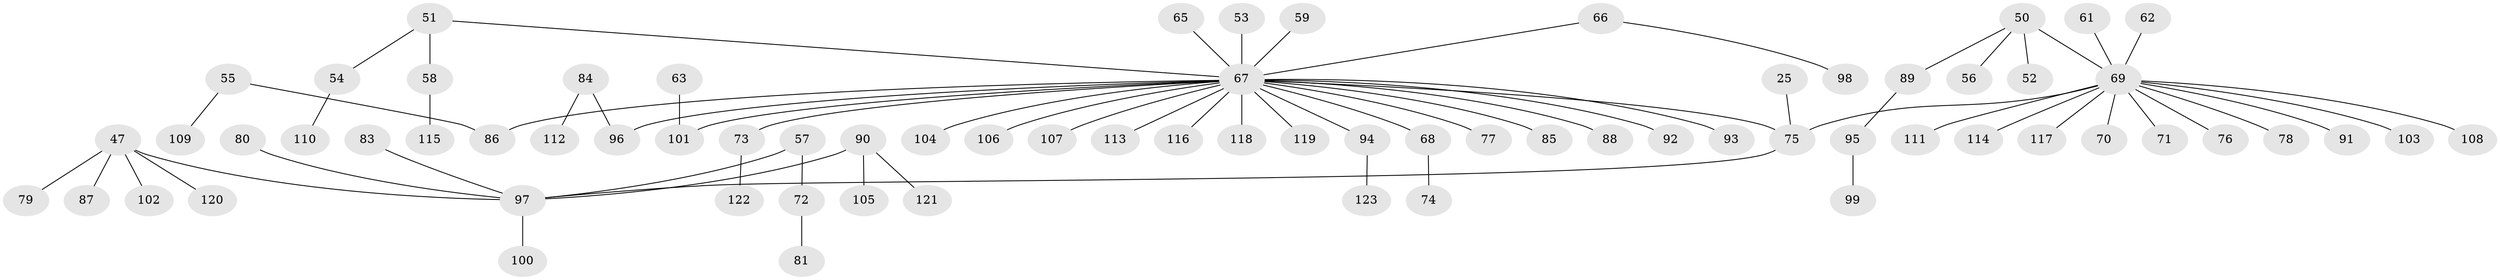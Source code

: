 // original degree distribution, {4: 0.024390243902439025, 9: 0.008130081300813009, 5: 0.032520325203252036, 3: 0.2032520325203252, 2: 0.18699186991869918, 6: 0.024390243902439025, 1: 0.5203252032520326}
// Generated by graph-tools (version 1.1) at 2025/56/03/04/25 21:56:24]
// undirected, 73 vertices, 72 edges
graph export_dot {
graph [start="1"]
  node [color=gray90,style=filled];
  25;
  47 [super="+42+46"];
  50;
  51;
  52;
  53;
  54;
  55;
  56;
  57;
  58;
  59;
  61;
  62;
  63;
  65;
  66 [super="+45"];
  67 [super="+19+64+40+48"];
  68;
  69 [super="+33+41+38+44+60"];
  70;
  71;
  72;
  73;
  74;
  75 [super="+7"];
  76;
  77;
  78;
  79;
  80;
  81;
  83;
  84;
  85;
  86 [super="+21"];
  87;
  88;
  89;
  90;
  91;
  92;
  93;
  94;
  95;
  96 [super="+49"];
  97 [super="+82+37"];
  98;
  99;
  100;
  101 [super="+39"];
  102;
  103;
  104;
  105;
  106;
  107;
  108;
  109;
  110;
  111;
  112;
  113;
  114;
  115;
  116;
  117;
  118;
  119;
  120;
  121;
  122;
  123;
  25 -- 75;
  47 -- 87;
  47 -- 120;
  47 -- 97;
  47 -- 102;
  47 -- 79;
  50 -- 52;
  50 -- 56;
  50 -- 89;
  50 -- 69;
  51 -- 54;
  51 -- 58;
  51 -- 67;
  53 -- 67;
  54 -- 110;
  55 -- 109;
  55 -- 86;
  57 -- 72;
  57 -- 97;
  58 -- 115;
  59 -- 67;
  61 -- 69;
  62 -- 69;
  63 -- 101;
  65 -- 67;
  66 -- 67;
  66 -- 98;
  67 -- 68;
  67 -- 73;
  67 -- 75;
  67 -- 77;
  67 -- 85;
  67 -- 86;
  67 -- 88;
  67 -- 92;
  67 -- 94;
  67 -- 96;
  67 -- 101;
  67 -- 104;
  67 -- 106;
  67 -- 107;
  67 -- 113;
  67 -- 116;
  67 -- 119;
  67 -- 93;
  67 -- 118;
  68 -- 74;
  69 -- 71;
  69 -- 75;
  69 -- 108;
  69 -- 78;
  69 -- 76;
  69 -- 114;
  69 -- 91;
  69 -- 70;
  69 -- 103;
  69 -- 111;
  69 -- 117;
  72 -- 81;
  73 -- 122;
  75 -- 97;
  80 -- 97;
  83 -- 97;
  84 -- 112;
  84 -- 96;
  89 -- 95;
  90 -- 105;
  90 -- 121;
  90 -- 97;
  94 -- 123;
  95 -- 99;
  97 -- 100;
}
